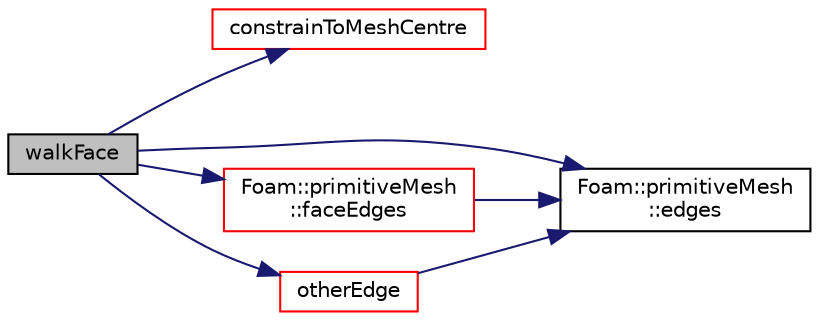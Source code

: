 digraph "walkFace"
{
  bgcolor="transparent";
  edge [fontname="Helvetica",fontsize="10",labelfontname="Helvetica",labelfontsize="10"];
  node [fontname="Helvetica",fontsize="10",shape=record];
  rankdir="LR";
  Node1 [label="walkFace",height=0.2,width=0.4,color="black", fillcolor="grey75", style="filled", fontcolor="black"];
  Node1 -> Node2 [color="midnightblue",fontsize="10",style="solid",fontname="Helvetica"];
  Node2 [label="constrainToMeshCentre",height=0.2,width=0.4,color="red",URL="$a11030.html#a26700ec74f3fbbdd3e210599cbaf2073",tooltip="Set the constrained components of position to mesh centre. "];
  Node1 -> Node3 [color="midnightblue",fontsize="10",style="solid",fontname="Helvetica"];
  Node3 [label="Foam::primitiveMesh\l::edges",height=0.2,width=0.4,color="black",URL="$a02008.html#aae82d34fe433288eb6b1f9dea53675c8",tooltip="Return mesh edges. Uses calcEdges. "];
  Node1 -> Node4 [color="midnightblue",fontsize="10",style="solid",fontname="Helvetica"];
  Node4 [label="Foam::primitiveMesh\l::faceEdges",height=0.2,width=0.4,color="red",URL="$a02008.html#af8f18d40d14450677bb24334032e7638"];
  Node4 -> Node3 [color="midnightblue",fontsize="10",style="solid",fontname="Helvetica"];
  Node1 -> Node5 [color="midnightblue",fontsize="10",style="solid",fontname="Helvetica"];
  Node5 [label="otherEdge",height=0.2,width=0.4,color="red",URL="$a11030.html#ae03c08ba46f970c3b70bfdd6fccdf664",tooltip="Return label of other edge (out of candidates edgeLabels) "];
  Node5 -> Node3 [color="midnightblue",fontsize="10",style="solid",fontname="Helvetica"];
}
